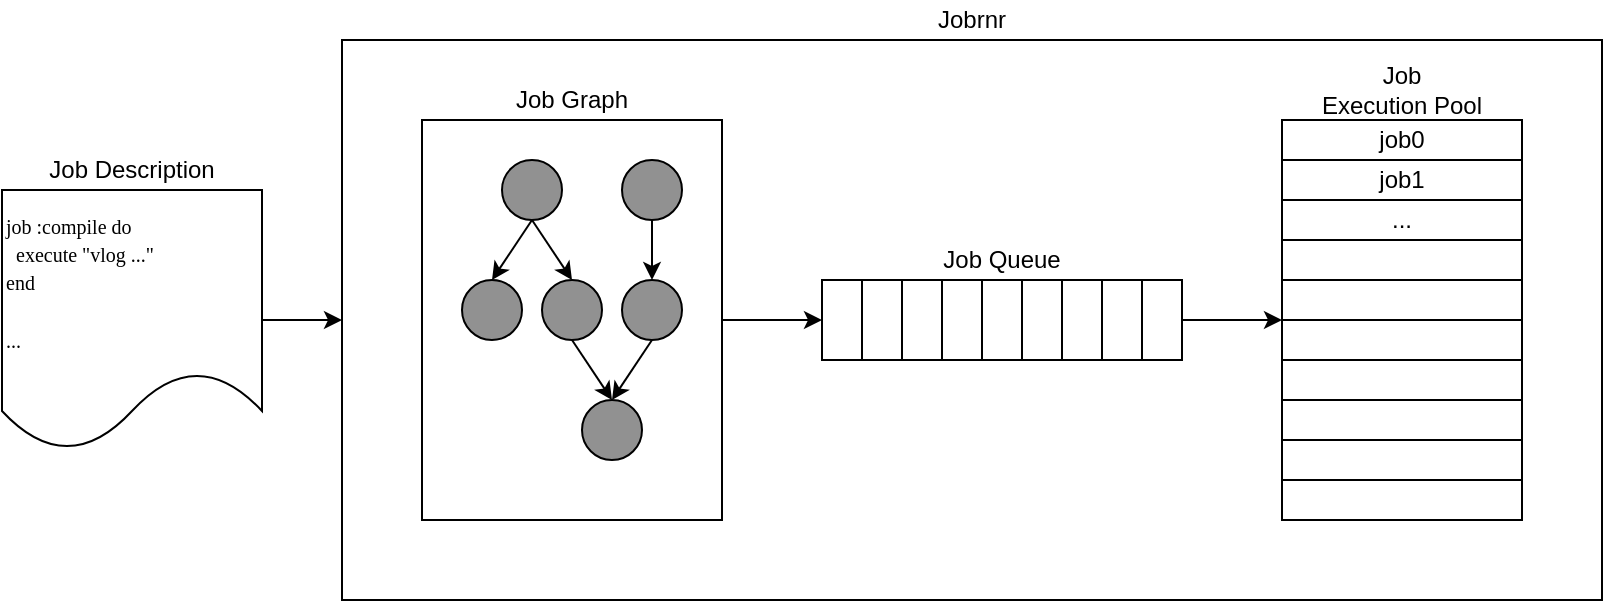 <mxfile version="14.6.1" type="device"><diagram id="--806DM9E0FryjbMWf_R" name="Page-1"><mxGraphModel dx="2062" dy="1155" grid="1" gridSize="10" guides="1" tooltips="1" connect="1" arrows="1" fold="1" page="1" pageScale="1" pageWidth="1100" pageHeight="850" math="0" shadow="0"><root><mxCell id="0"/><mxCell id="1" parent="0"/><mxCell id="F6FBSwsJ4rCjkhNE3HOK-38" value="" style="rounded=0;whiteSpace=wrap;html=1;" vertex="1" parent="1"><mxGeometry x="510" y="310" width="120" height="60" as="geometry"/></mxCell><mxCell id="F6FBSwsJ4rCjkhNE3HOK-34" value="" style="rounded=0;whiteSpace=wrap;html=1;align=left;verticalAlign=top;" vertex="1" parent="1"><mxGeometry x="280" y="200" width="630" height="280" as="geometry"/></mxCell><mxCell id="F6FBSwsJ4rCjkhNE3HOK-44" style="edgeStyle=none;rounded=0;orthogonalLoop=1;jettySize=auto;html=1;exitX=1;exitY=0.5;exitDx=0;exitDy=0;entryX=0;entryY=0.5;entryDx=0;entryDy=0;" edge="1" parent="1" source="F6FBSwsJ4rCjkhNE3HOK-14" target="F6FBSwsJ4rCjkhNE3HOK-15"><mxGeometry relative="1" as="geometry"/></mxCell><mxCell id="F6FBSwsJ4rCjkhNE3HOK-14" value="" style="rounded=0;whiteSpace=wrap;html=1;align=left;" vertex="1" parent="1"><mxGeometry x="320" y="240" width="150" height="200" as="geometry"/></mxCell><mxCell id="F6FBSwsJ4rCjkhNE3HOK-35" style="edgeStyle=none;rounded=0;orthogonalLoop=1;jettySize=auto;html=1;exitX=1;exitY=0.5;exitDx=0;exitDy=0;entryX=0;entryY=0.5;entryDx=0;entryDy=0;" edge="1" parent="1" source="F6FBSwsJ4rCjkhNE3HOK-1" target="F6FBSwsJ4rCjkhNE3HOK-34"><mxGeometry relative="1" as="geometry"/></mxCell><mxCell id="F6FBSwsJ4rCjkhNE3HOK-1" value="&lt;font style=&quot;font-size: 10px&quot; face=&quot;Lucida Console&quot;&gt;job :compile do&lt;br&gt;&amp;nbsp; execute &quot;vlog ...&quot;&lt;br&gt;end&lt;br&gt;&lt;br&gt;...&lt;/font&gt;" style="shape=document;whiteSpace=wrap;html=1;boundedLbl=1;align=left;" vertex="1" parent="1"><mxGeometry x="110" y="275" width="130" height="130" as="geometry"/></mxCell><mxCell id="F6FBSwsJ4rCjkhNE3HOK-9" style="rounded=0;orthogonalLoop=1;jettySize=auto;html=1;exitX=0.5;exitY=1;exitDx=0;exitDy=0;entryX=0.5;entryY=0;entryDx=0;entryDy=0;" edge="1" parent="1" source="F6FBSwsJ4rCjkhNE3HOK-2" target="F6FBSwsJ4rCjkhNE3HOK-4"><mxGeometry relative="1" as="geometry"/></mxCell><mxCell id="F6FBSwsJ4rCjkhNE3HOK-10" style="edgeStyle=none;rounded=0;orthogonalLoop=1;jettySize=auto;html=1;exitX=0.5;exitY=1;exitDx=0;exitDy=0;entryX=0.5;entryY=0;entryDx=0;entryDy=0;" edge="1" parent="1" source="F6FBSwsJ4rCjkhNE3HOK-2" target="F6FBSwsJ4rCjkhNE3HOK-3"><mxGeometry relative="1" as="geometry"/></mxCell><mxCell id="F6FBSwsJ4rCjkhNE3HOK-2" value="" style="ellipse;whiteSpace=wrap;html=1;aspect=fixed;labelBackgroundColor=none;fillColor=#919191;" vertex="1" parent="1"><mxGeometry x="360" y="260" width="30" height="30" as="geometry"/></mxCell><mxCell id="F6FBSwsJ4rCjkhNE3HOK-11" style="edgeStyle=none;rounded=0;orthogonalLoop=1;jettySize=auto;html=1;exitX=0.5;exitY=1;exitDx=0;exitDy=0;entryX=0.5;entryY=0;entryDx=0;entryDy=0;" edge="1" parent="1" source="F6FBSwsJ4rCjkhNE3HOK-3" target="F6FBSwsJ4rCjkhNE3HOK-5"><mxGeometry relative="1" as="geometry"/></mxCell><mxCell id="F6FBSwsJ4rCjkhNE3HOK-3" value="" style="ellipse;whiteSpace=wrap;html=1;aspect=fixed;labelBackgroundColor=none;fillColor=#919191;" vertex="1" parent="1"><mxGeometry x="380" y="320" width="30" height="30" as="geometry"/></mxCell><mxCell id="F6FBSwsJ4rCjkhNE3HOK-4" value="" style="ellipse;whiteSpace=wrap;html=1;aspect=fixed;labelBackgroundColor=none;fillColor=#919191;" vertex="1" parent="1"><mxGeometry x="340" y="320" width="30" height="30" as="geometry"/></mxCell><mxCell id="F6FBSwsJ4rCjkhNE3HOK-5" value="" style="ellipse;whiteSpace=wrap;html=1;aspect=fixed;labelBackgroundColor=none;fillColor=#919191;" vertex="1" parent="1"><mxGeometry x="400" y="380" width="30" height="30" as="geometry"/></mxCell><mxCell id="F6FBSwsJ4rCjkhNE3HOK-13" style="edgeStyle=none;rounded=0;orthogonalLoop=1;jettySize=auto;html=1;exitX=0.5;exitY=1;exitDx=0;exitDy=0;entryX=0.5;entryY=0;entryDx=0;entryDy=0;" edge="1" parent="1" source="F6FBSwsJ4rCjkhNE3HOK-6" target="F6FBSwsJ4rCjkhNE3HOK-5"><mxGeometry relative="1" as="geometry"/></mxCell><mxCell id="F6FBSwsJ4rCjkhNE3HOK-6" value="" style="ellipse;whiteSpace=wrap;html=1;aspect=fixed;labelBackgroundColor=none;fillColor=#919191;" vertex="1" parent="1"><mxGeometry x="420" y="320" width="30" height="30" as="geometry"/></mxCell><mxCell id="F6FBSwsJ4rCjkhNE3HOK-12" style="edgeStyle=none;rounded=0;orthogonalLoop=1;jettySize=auto;html=1;exitX=0.5;exitY=1;exitDx=0;exitDy=0;entryX=0.5;entryY=0;entryDx=0;entryDy=0;" edge="1" parent="1" source="F6FBSwsJ4rCjkhNE3HOK-7" target="F6FBSwsJ4rCjkhNE3HOK-6"><mxGeometry relative="1" as="geometry"/></mxCell><mxCell id="F6FBSwsJ4rCjkhNE3HOK-7" value="" style="ellipse;whiteSpace=wrap;html=1;aspect=fixed;labelBackgroundColor=none;fillColor=#919191;" vertex="1" parent="1"><mxGeometry x="420" y="260" width="30" height="30" as="geometry"/></mxCell><mxCell id="F6FBSwsJ4rCjkhNE3HOK-15" value="" style="rounded=0;whiteSpace=wrap;html=1;" vertex="1" parent="1"><mxGeometry x="520" y="320" width="20" height="40" as="geometry"/></mxCell><mxCell id="F6FBSwsJ4rCjkhNE3HOK-16" value="" style="rounded=0;whiteSpace=wrap;html=1;" vertex="1" parent="1"><mxGeometry x="540" y="320" width="20" height="40" as="geometry"/></mxCell><mxCell id="F6FBSwsJ4rCjkhNE3HOK-17" value="" style="rounded=0;whiteSpace=wrap;html=1;" vertex="1" parent="1"><mxGeometry x="560" y="320" width="20" height="40" as="geometry"/></mxCell><mxCell id="F6FBSwsJ4rCjkhNE3HOK-18" value="" style="rounded=0;whiteSpace=wrap;html=1;" vertex="1" parent="1"><mxGeometry x="580" y="320" width="20" height="40" as="geometry"/></mxCell><mxCell id="F6FBSwsJ4rCjkhNE3HOK-19" value="" style="rounded=0;whiteSpace=wrap;html=1;" vertex="1" parent="1"><mxGeometry x="600" y="320" width="20" height="40" as="geometry"/></mxCell><mxCell id="F6FBSwsJ4rCjkhNE3HOK-20" value="" style="rounded=0;whiteSpace=wrap;html=1;" vertex="1" parent="1"><mxGeometry x="620" y="320" width="20" height="40" as="geometry"/></mxCell><mxCell id="F6FBSwsJ4rCjkhNE3HOK-21" value="" style="rounded=0;whiteSpace=wrap;html=1;" vertex="1" parent="1"><mxGeometry x="640" y="320" width="20" height="40" as="geometry"/></mxCell><mxCell id="F6FBSwsJ4rCjkhNE3HOK-22" value="" style="rounded=0;whiteSpace=wrap;html=1;" vertex="1" parent="1"><mxGeometry x="660" y="320" width="20" height="40" as="geometry"/></mxCell><mxCell id="F6FBSwsJ4rCjkhNE3HOK-45" style="edgeStyle=none;rounded=0;orthogonalLoop=1;jettySize=auto;html=1;exitX=1;exitY=0.5;exitDx=0;exitDy=0;entryX=0;entryY=0;entryDx=0;entryDy=0;" edge="1" parent="1" source="F6FBSwsJ4rCjkhNE3HOK-23" target="F6FBSwsJ4rCjkhNE3HOK-29"><mxGeometry relative="1" as="geometry"/></mxCell><mxCell id="F6FBSwsJ4rCjkhNE3HOK-23" value="" style="rounded=0;whiteSpace=wrap;html=1;" vertex="1" parent="1"><mxGeometry x="680" y="320" width="20" height="40" as="geometry"/></mxCell><mxCell id="F6FBSwsJ4rCjkhNE3HOK-24" value="job0" style="rounded=0;whiteSpace=wrap;html=1;" vertex="1" parent="1"><mxGeometry x="750" y="240" width="120" height="20" as="geometry"/></mxCell><mxCell id="F6FBSwsJ4rCjkhNE3HOK-25" value="job1" style="rounded=0;whiteSpace=wrap;html=1;" vertex="1" parent="1"><mxGeometry x="750" y="260" width="120" height="20" as="geometry"/></mxCell><mxCell id="F6FBSwsJ4rCjkhNE3HOK-26" value="..." style="rounded=0;whiteSpace=wrap;html=1;" vertex="1" parent="1"><mxGeometry x="750" y="280" width="120" height="20" as="geometry"/></mxCell><mxCell id="F6FBSwsJ4rCjkhNE3HOK-27" value="" style="rounded=0;whiteSpace=wrap;html=1;" vertex="1" parent="1"><mxGeometry x="750" y="300" width="120" height="20" as="geometry"/></mxCell><mxCell id="F6FBSwsJ4rCjkhNE3HOK-28" value="" style="rounded=0;whiteSpace=wrap;html=1;" vertex="1" parent="1"><mxGeometry x="750" y="320" width="120" height="20" as="geometry"/></mxCell><mxCell id="F6FBSwsJ4rCjkhNE3HOK-29" value="" style="rounded=0;whiteSpace=wrap;html=1;" vertex="1" parent="1"><mxGeometry x="750" y="340" width="120" height="20" as="geometry"/></mxCell><mxCell id="F6FBSwsJ4rCjkhNE3HOK-30" value="" style="rounded=0;whiteSpace=wrap;html=1;" vertex="1" parent="1"><mxGeometry x="750" y="360" width="120" height="20" as="geometry"/></mxCell><mxCell id="F6FBSwsJ4rCjkhNE3HOK-31" value="" style="rounded=0;whiteSpace=wrap;html=1;" vertex="1" parent="1"><mxGeometry x="750" y="380" width="120" height="20" as="geometry"/></mxCell><mxCell id="F6FBSwsJ4rCjkhNE3HOK-32" value="" style="rounded=0;whiteSpace=wrap;html=1;" vertex="1" parent="1"><mxGeometry x="750" y="400" width="120" height="20" as="geometry"/></mxCell><mxCell id="F6FBSwsJ4rCjkhNE3HOK-33" value="" style="rounded=0;whiteSpace=wrap;html=1;" vertex="1" parent="1"><mxGeometry x="750" y="420" width="120" height="20" as="geometry"/></mxCell><mxCell id="F6FBSwsJ4rCjkhNE3HOK-39" value="Job Graph" style="text;html=1;strokeColor=none;fillColor=none;align=center;verticalAlign=middle;whiteSpace=wrap;rounded=0;" vertex="1" parent="1"><mxGeometry x="320" y="220" width="150" height="20" as="geometry"/></mxCell><mxCell id="F6FBSwsJ4rCjkhNE3HOK-40" value="Job Queue" style="text;html=1;strokeColor=none;fillColor=none;align=center;verticalAlign=middle;whiteSpace=wrap;rounded=0;" vertex="1" parent="1"><mxGeometry x="520" y="300" width="180" height="20" as="geometry"/></mxCell><mxCell id="F6FBSwsJ4rCjkhNE3HOK-41" value="Job&lt;br&gt;Execution Pool" style="text;html=1;strokeColor=none;fillColor=none;align=center;verticalAlign=middle;whiteSpace=wrap;rounded=0;" vertex="1" parent="1"><mxGeometry x="750" y="210" width="120" height="30" as="geometry"/></mxCell><mxCell id="F6FBSwsJ4rCjkhNE3HOK-42" value="Job Description" style="text;html=1;strokeColor=none;fillColor=none;align=center;verticalAlign=middle;whiteSpace=wrap;rounded=0;" vertex="1" parent="1"><mxGeometry x="110" y="255" width="130" height="20" as="geometry"/></mxCell><mxCell id="F6FBSwsJ4rCjkhNE3HOK-43" value="Jobrnr" style="text;html=1;strokeColor=none;fillColor=none;align=center;verticalAlign=middle;whiteSpace=wrap;rounded=0;" vertex="1" parent="1"><mxGeometry x="280" y="180" width="630" height="20" as="geometry"/></mxCell></root></mxGraphModel></diagram></mxfile>